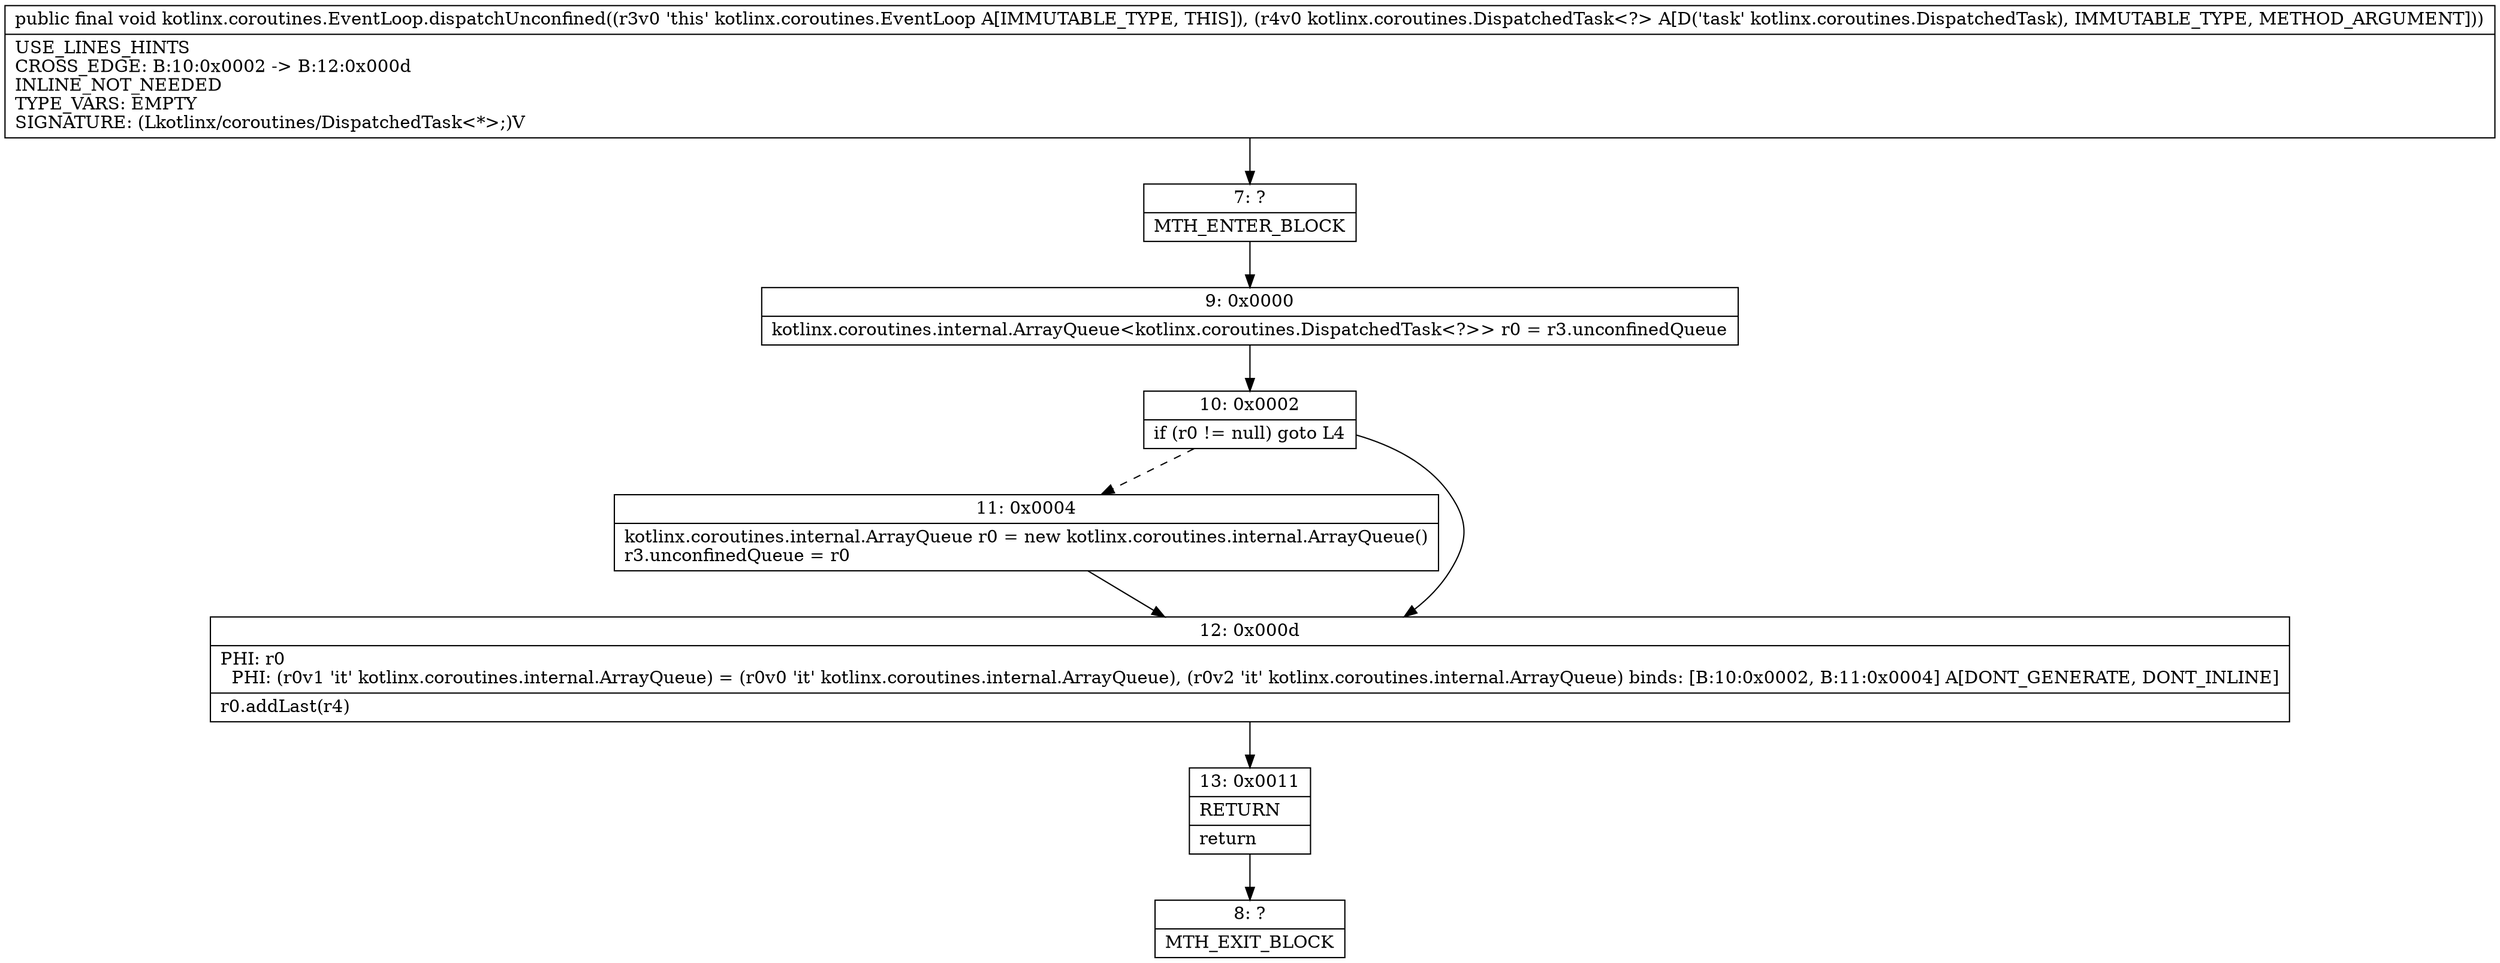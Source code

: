 digraph "CFG forkotlinx.coroutines.EventLoop.dispatchUnconfined(Lkotlinx\/coroutines\/DispatchedTask;)V" {
Node_7 [shape=record,label="{7\:\ ?|MTH_ENTER_BLOCK\l}"];
Node_9 [shape=record,label="{9\:\ 0x0000|kotlinx.coroutines.internal.ArrayQueue\<kotlinx.coroutines.DispatchedTask\<?\>\> r0 = r3.unconfinedQueue\l}"];
Node_10 [shape=record,label="{10\:\ 0x0002|if (r0 != null) goto L4\l}"];
Node_11 [shape=record,label="{11\:\ 0x0004|kotlinx.coroutines.internal.ArrayQueue r0 = new kotlinx.coroutines.internal.ArrayQueue()\lr3.unconfinedQueue = r0\l}"];
Node_12 [shape=record,label="{12\:\ 0x000d|PHI: r0 \l  PHI: (r0v1 'it' kotlinx.coroutines.internal.ArrayQueue) = (r0v0 'it' kotlinx.coroutines.internal.ArrayQueue), (r0v2 'it' kotlinx.coroutines.internal.ArrayQueue) binds: [B:10:0x0002, B:11:0x0004] A[DONT_GENERATE, DONT_INLINE]\l|r0.addLast(r4)\l}"];
Node_13 [shape=record,label="{13\:\ 0x0011|RETURN\l|return\l}"];
Node_8 [shape=record,label="{8\:\ ?|MTH_EXIT_BLOCK\l}"];
MethodNode[shape=record,label="{public final void kotlinx.coroutines.EventLoop.dispatchUnconfined((r3v0 'this' kotlinx.coroutines.EventLoop A[IMMUTABLE_TYPE, THIS]), (r4v0 kotlinx.coroutines.DispatchedTask\<?\> A[D('task' kotlinx.coroutines.DispatchedTask), IMMUTABLE_TYPE, METHOD_ARGUMENT]))  | USE_LINES_HINTS\lCROSS_EDGE: B:10:0x0002 \-\> B:12:0x000d\lINLINE_NOT_NEEDED\lTYPE_VARS: EMPTY\lSIGNATURE: (Lkotlinx\/coroutines\/DispatchedTask\<*\>;)V\l}"];
MethodNode -> Node_7;Node_7 -> Node_9;
Node_9 -> Node_10;
Node_10 -> Node_11[style=dashed];
Node_10 -> Node_12;
Node_11 -> Node_12;
Node_12 -> Node_13;
Node_13 -> Node_8;
}

